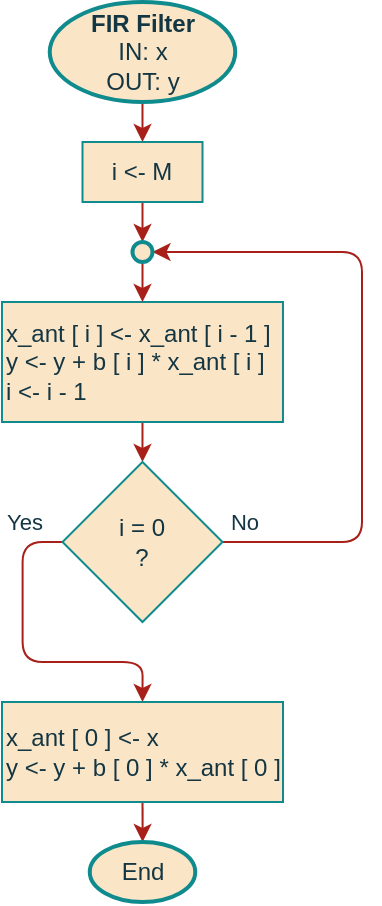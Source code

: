<mxfile version="17.4.4" type="device" pages="3"><diagram id="Ro4ExP0SekAfDG4Tnb9C" name="FIRfilter"><mxGraphModel dx="1038" dy="528" grid="1" gridSize="10" guides="1" tooltips="1" connect="1" arrows="1" fold="1" page="1" pageScale="1" pageWidth="827" pageHeight="1169" background="none" math="0" shadow="0"><root><mxCell id="0"/><mxCell id="1" parent="0"/><mxCell id="DlwY01nc93SmX8Gi4eVP-18" style="edgeStyle=orthogonalEdgeStyle;curved=0;rounded=1;sketch=0;orthogonalLoop=1;jettySize=auto;html=1;exitX=0.5;exitY=1;exitDx=0;exitDy=0;exitPerimeter=0;entryX=0.5;entryY=0;entryDx=0;entryDy=0;fontColor=#143642;strokeColor=#A8201A;fillColor=#FAE5C7;" parent="1" source="DlwY01nc93SmX8Gi4eVP-1" target="DlwY01nc93SmX8Gi4eVP-7" edge="1"><mxGeometry relative="1" as="geometry"/></mxCell><mxCell id="DlwY01nc93SmX8Gi4eVP-1" value="&lt;div&gt; &lt;b&gt;FIR Filter&lt;/b&gt;&lt;/div&gt;&lt;div&gt;IN: x&lt;/div&gt;&lt;div&gt;OUT: y&lt;br&gt;&lt;/div&gt;" style="strokeWidth=2;html=1;shape=mxgraph.flowchart.start_2;whiteSpace=wrap;fillColor=#FAE5C7;strokeColor=#0F8B8D;fontColor=#143642;" parent="1" vertex="1"><mxGeometry x="383.87" y="30" width="92.75" height="50" as="geometry"/></mxCell><mxCell id="DlwY01nc93SmX8Gi4eVP-8" style="edgeStyle=orthogonalEdgeStyle;curved=0;rounded=1;sketch=0;orthogonalLoop=1;jettySize=auto;html=1;exitX=0.5;exitY=1;exitDx=0;exitDy=0;entryX=0.5;entryY=0;entryDx=0;entryDy=0;fontColor=#143642;strokeColor=#A8201A;fillColor=#FAE5C7;" parent="1" source="DlwY01nc93SmX8Gi4eVP-4" target="DlwY01nc93SmX8Gi4eVP-6" edge="1"><mxGeometry relative="1" as="geometry"/></mxCell><mxCell id="DlwY01nc93SmX8Gi4eVP-4" value="&lt;div&gt;x_ant [ i ] &amp;lt;- x_ant [ i - 1 ]&lt;/div&gt;&lt;div&gt;y &amp;lt;- y + b [ i ] * x_ant [ i ]&lt;/div&gt;&lt;div&gt;i &amp;lt;- i - 1&lt;br&gt;&lt;/div&gt;" style="rounded=0;whiteSpace=wrap;html=1;sketch=0;fontColor=#143642;strokeColor=#0F8B8D;fillColor=#FAE5C7;align=left;" parent="1" vertex="1"><mxGeometry x="359.99" y="180" width="140.5" height="60" as="geometry"/></mxCell><mxCell id="DlwY01nc93SmX8Gi4eVP-12" style="edgeStyle=orthogonalEdgeStyle;curved=0;rounded=1;sketch=0;orthogonalLoop=1;jettySize=auto;html=1;exitX=1;exitY=0.5;exitDx=0;exitDy=0;entryX=1;entryY=0.5;entryDx=0;entryDy=0;entryPerimeter=0;fontColor=#143642;strokeColor=#A8201A;fillColor=#FAE5C7;" parent="1" source="DlwY01nc93SmX8Gi4eVP-6" target="DlwY01nc93SmX8Gi4eVP-9" edge="1"><mxGeometry relative="1" as="geometry"><Array as="points"><mxPoint x="540" y="300"/><mxPoint x="540" y="155"/></Array></mxGeometry></mxCell><mxCell id="DlwY01nc93SmX8Gi4eVP-14" value="No" style="edgeLabel;html=1;align=center;verticalAlign=middle;resizable=0;points=[];fontColor=#143642;" parent="DlwY01nc93SmX8Gi4eVP-12" vertex="1" connectable="0"><mxGeometry x="-0.938" y="-3" relative="1" as="geometry"><mxPoint y="-13" as="offset"/></mxGeometry></mxCell><mxCell id="DlwY01nc93SmX8Gi4eVP-16" style="edgeStyle=orthogonalEdgeStyle;curved=0;rounded=1;sketch=0;orthogonalLoop=1;jettySize=auto;html=1;exitX=0;exitY=0.5;exitDx=0;exitDy=0;entryX=0.5;entryY=0;entryDx=0;entryDy=0;fontColor=#143642;strokeColor=#A8201A;fillColor=#FAE5C7;" parent="1" source="DlwY01nc93SmX8Gi4eVP-6" target="DlwY01nc93SmX8Gi4eVP-15" edge="1"><mxGeometry relative="1" as="geometry"/></mxCell><mxCell id="DlwY01nc93SmX8Gi4eVP-17" value="Yes" style="edgeLabel;html=1;align=center;verticalAlign=middle;resizable=0;points=[];fontColor=#143642;" parent="DlwY01nc93SmX8Gi4eVP-16" vertex="1" connectable="0"><mxGeometry x="-0.649" y="-2" relative="1" as="geometry"><mxPoint x="2" y="-18" as="offset"/></mxGeometry></mxCell><mxCell id="DlwY01nc93SmX8Gi4eVP-6" value="&lt;div&gt;i = 0&lt;/div&gt;&lt;div&gt;?&lt;br&gt;&lt;/div&gt;" style="rhombus;whiteSpace=wrap;html=1;rounded=0;sketch=0;fontColor=#143642;strokeColor=#0F8B8D;fillColor=#FAE5C7;" parent="1" vertex="1"><mxGeometry x="390.25" y="260" width="80" height="80" as="geometry"/></mxCell><mxCell id="DlwY01nc93SmX8Gi4eVP-10" style="edgeStyle=orthogonalEdgeStyle;curved=0;rounded=1;sketch=0;orthogonalLoop=1;jettySize=auto;html=1;exitX=0.5;exitY=1;exitDx=0;exitDy=0;entryX=0.5;entryY=0;entryDx=0;entryDy=0;entryPerimeter=0;fontColor=#143642;strokeColor=#A8201A;fillColor=#FAE5C7;" parent="1" source="DlwY01nc93SmX8Gi4eVP-7" target="DlwY01nc93SmX8Gi4eVP-9" edge="1"><mxGeometry relative="1" as="geometry"/></mxCell><mxCell id="DlwY01nc93SmX8Gi4eVP-7" value="i &amp;lt;- M" style="rounded=0;whiteSpace=wrap;html=1;sketch=0;fontColor=#143642;strokeColor=#0F8B8D;fillColor=#FAE5C7;align=center;" parent="1" vertex="1"><mxGeometry x="400.25" y="100" width="60" height="30" as="geometry"/></mxCell><mxCell id="DlwY01nc93SmX8Gi4eVP-11" style="edgeStyle=orthogonalEdgeStyle;curved=0;rounded=1;sketch=0;orthogonalLoop=1;jettySize=auto;html=1;exitX=0.5;exitY=1;exitDx=0;exitDy=0;exitPerimeter=0;entryX=0.5;entryY=0;entryDx=0;entryDy=0;fontColor=#143642;strokeColor=#A8201A;fillColor=#FAE5C7;" parent="1" source="DlwY01nc93SmX8Gi4eVP-9" target="DlwY01nc93SmX8Gi4eVP-4" edge="1"><mxGeometry relative="1" as="geometry"/></mxCell><mxCell id="DlwY01nc93SmX8Gi4eVP-9" value="" style="strokeWidth=2;html=1;shape=mxgraph.flowchart.start_2;whiteSpace=wrap;fillColor=#FAE5C7;strokeColor=#0F8B8D;fontColor=#143642;" parent="1" vertex="1"><mxGeometry x="425.25" y="150" width="10" height="10" as="geometry"/></mxCell><mxCell id="DlwY01nc93SmX8Gi4eVP-20" style="edgeStyle=orthogonalEdgeStyle;curved=0;rounded=1;sketch=0;orthogonalLoop=1;jettySize=auto;html=1;exitX=0.5;exitY=1;exitDx=0;exitDy=0;fontColor=#143642;strokeColor=#A8201A;fillColor=#FAE5C7;" parent="1" source="DlwY01nc93SmX8Gi4eVP-15" target="DlwY01nc93SmX8Gi4eVP-19" edge="1"><mxGeometry relative="1" as="geometry"/></mxCell><mxCell id="DlwY01nc93SmX8Gi4eVP-15" value="&lt;div&gt;x_ant [ 0 ] &amp;lt;- x&lt;/div&gt;&lt;div&gt;y &amp;lt;- y + b [ 0 ] * x_ant [ 0 ]&lt;/div&gt;" style="rounded=0;whiteSpace=wrap;html=1;sketch=0;fontColor=#143642;strokeColor=#0F8B8D;fillColor=#FAE5C7;align=left;" parent="1" vertex="1"><mxGeometry x="360" y="380" width="140.5" height="50" as="geometry"/></mxCell><mxCell id="DlwY01nc93SmX8Gi4eVP-19" value="End" style="strokeWidth=2;html=1;shape=mxgraph.flowchart.start_2;whiteSpace=wrap;fillColor=#FAE5C7;strokeColor=#0F8B8D;fontColor=#143642;" parent="1" vertex="1"><mxGeometry x="403.88" y="450" width="52.75" height="30" as="geometry"/></mxCell></root></mxGraphModel></diagram><diagram id="7SFUB5bkdf7_vC3xnZ1b" name="FSMfilters"><mxGraphModel dx="611" dy="311" grid="1" gridSize="10" guides="1" tooltips="1" connect="1" arrows="1" fold="1" page="1" pageScale="1" pageWidth="827" pageHeight="1169" background="none" math="0" shadow="0"><root><mxCell id="0"/><mxCell id="1" parent="0"/><mxCell id="If2rzzsYL4TSkbhQSK2T-15" value="&lt;div&gt;&lt;b&gt;IDLE&lt;/b&gt;&lt;/div&gt;&lt;div&gt;&lt;b&gt;&lt;br&gt;&lt;/b&gt;&lt;/div&gt;&lt;div&gt;Filter_EN = 0&lt;br&gt;&lt;/div&gt;&lt;div&gt;HDMI_EN = 0&lt;b&gt;&lt;/b&gt;&lt;/div&gt;" style="ellipse;whiteSpace=wrap;html=1;aspect=fixed;fillColor=#FAE5C7;strokeColor=#0F8B8D;fontColor=#143642;fontSize=9;" vertex="1" parent="1"><mxGeometry x="280" y="120" width="80" height="80" as="geometry"/></mxCell><mxCell id="If2rzzsYL4TSkbhQSK2T-16" value="&lt;div&gt;&lt;b&gt;CALC_FILTER&lt;/b&gt;&lt;/div&gt;&lt;div&gt;&lt;b&gt;&lt;br&gt;&lt;/b&gt;&lt;/div&gt;&lt;div&gt;&lt;b&gt;&lt;br&gt;&lt;/b&gt;&lt;/div&gt;&lt;div&gt;Filter_EN = 1&lt;b&gt;&lt;br&gt;&lt;/b&gt;&lt;/div&gt;" style="ellipse;whiteSpace=wrap;html=1;aspect=fixed;fillColor=#FAE5C7;strokeColor=#0F8B8D;fontColor=#143642;fontSize=9;" vertex="1" parent="1"><mxGeometry x="440" y="120" width="80" height="80" as="geometry"/></mxCell><mxCell id="If2rzzsYL4TSkbhQSK2T-17" value="&lt;div style=&quot;font-size: 9px&quot;&gt;&lt;b&gt;TO_HDMI&lt;/b&gt;&lt;/div&gt;&lt;div style=&quot;font-size: 9px&quot;&gt;&lt;br&gt;&lt;/div&gt;&lt;div style=&quot;font-size: 9px&quot;&gt;&lt;br&gt;&lt;/div&gt;&lt;div style=&quot;font-size: 9px&quot;&gt;Filter_EN = 0&lt;br&gt;&lt;/div&gt;&lt;div style=&quot;font-size: 9px&quot;&gt;HDMI_EN = 1&lt;br style=&quot;font-size: 9px&quot;&gt;&lt;/div&gt;" style="ellipse;whiteSpace=wrap;html=1;aspect=fixed;fillColor=#FAE5C7;strokeColor=#0F8B8D;fontColor=#143642;fontSize=9;" vertex="1" parent="1"><mxGeometry x="360" y="240" width="80" height="80" as="geometry"/></mxCell><mxCell id="If2rzzsYL4TSkbhQSK2T-18" value="" style="endArrow=classic;html=1;sketch=0;fontColor=#143642;strokeColor=#A8201A;fillColor=#FAE5C7;curved=1;exitX=1;exitY=0;exitDx=0;exitDy=0;entryX=0;entryY=0;entryDx=0;entryDy=0;" edge="1" parent="1" source="If2rzzsYL4TSkbhQSK2T-15" target="If2rzzsYL4TSkbhQSK2T-16"><mxGeometry width="50" height="50" relative="1" as="geometry"><mxPoint x="400" y="250" as="sourcePoint"/><mxPoint x="450" y="200" as="targetPoint"/><Array as="points"><mxPoint x="400" y="100"/></Array></mxGeometry></mxCell><mxCell id="If2rzzsYL4TSkbhQSK2T-19" value="EOC" style="edgeLabel;html=1;align=center;verticalAlign=middle;resizable=0;points=[];fontSize=9;fontColor=#143642;" vertex="1" connectable="0" parent="If2rzzsYL4TSkbhQSK2T-18"><mxGeometry x="0.124" y="-11" relative="1" as="geometry"><mxPoint y="-8" as="offset"/></mxGeometry></mxCell><mxCell id="If2rzzsYL4TSkbhQSK2T-20" value="" style="endArrow=classic;html=1;sketch=0;fontColor=#143642;strokeColor=#A8201A;fillColor=#FAE5C7;curved=1;exitX=0.5;exitY=1;exitDx=0;exitDy=0;entryX=1;entryY=0.5;entryDx=0;entryDy=0;" edge="1" parent="1" source="If2rzzsYL4TSkbhQSK2T-16" target="If2rzzsYL4TSkbhQSK2T-17"><mxGeometry width="50" height="50" relative="1" as="geometry"><mxPoint x="400.002" y="255.858" as="sourcePoint"/><mxPoint x="531.718" y="255.858" as="targetPoint"/><Array as="points"><mxPoint x="490" y="250"/></Array></mxGeometry></mxCell><mxCell id="If2rzzsYL4TSkbhQSK2T-21" value="Data Tx" style="endArrow=classic;html=1;sketch=0;fontColor=#143642;strokeColor=#A8201A;fillColor=#FAE5C7;curved=1;exitX=0;exitY=0.5;exitDx=0;exitDy=0;entryX=0.5;entryY=1;entryDx=0;entryDy=0;fontSize=9;" edge="1" parent="1" source="If2rzzsYL4TSkbhQSK2T-17" target="If2rzzsYL4TSkbhQSK2T-15"><mxGeometry y="10" width="50" height="50" relative="1" as="geometry"><mxPoint x="470" y="210" as="sourcePoint"/><mxPoint x="430" y="270" as="targetPoint"/><Array as="points"><mxPoint x="320" y="250"/></Array><mxPoint as="offset"/></mxGeometry></mxCell><mxCell id="If2rzzsYL4TSkbhQSK2T-22" value="" style="endArrow=classic;html=1;sketch=0;fontColor=#143642;strokeColor=#A8201A;fillColor=#FAE5C7;curved=1;exitX=0;exitY=0;exitDx=0;exitDy=0;entryX=0.5;entryY=0;entryDx=0;entryDy=0;" edge="1" parent="1" source="If2rzzsYL4TSkbhQSK2T-15" target="If2rzzsYL4TSkbhQSK2T-15"><mxGeometry width="50" height="50" relative="1" as="geometry"><mxPoint x="320" y="160" as="sourcePoint"/><mxPoint x="280" y="220" as="targetPoint"/><Array as="points"><mxPoint x="280" y="80"/></Array></mxGeometry></mxCell><mxCell id="If2rzzsYL4TSkbhQSK2T-23" value="EOC" style="edgeLabel;html=1;align=center;verticalAlign=middle;resizable=0;points=[];fontSize=9;fontColor=#143642;" vertex="1" connectable="0" parent="If2rzzsYL4TSkbhQSK2T-22"><mxGeometry x="-0.425" y="-3" relative="1" as="geometry"><mxPoint x="6" y="-6" as="offset"/></mxGeometry></mxCell><mxCell id="If2rzzsYL4TSkbhQSK2T-24" value="" style="ellipse;whiteSpace=wrap;html=1;aspect=fixed;rounded=0;sketch=0;fontColor=#143642;strokeColor=#000000;fillColor=#000000;" vertex="1" parent="1"><mxGeometry x="210" y="70" width="20" height="20" as="geometry"/></mxCell><mxCell id="If2rzzsYL4TSkbhQSK2T-25" value="" style="endArrow=classic;html=1;sketch=0;fontColor=#143642;strokeColor=#A8201A;fillColor=#FAE5C7;curved=1;exitX=0.5;exitY=1;exitDx=0;exitDy=0;entryX=0;entryY=0.5;entryDx=0;entryDy=0;" edge="1" parent="1" source="If2rzzsYL4TSkbhQSK2T-24" target="If2rzzsYL4TSkbhQSK2T-15"><mxGeometry width="50" height="50" relative="1" as="geometry"><mxPoint x="390" y="270" as="sourcePoint"/><mxPoint x="350" y="210" as="targetPoint"/><Array as="points"><mxPoint x="230" y="140"/><mxPoint x="280" y="160"/></Array></mxGeometry></mxCell><mxCell id="If2rzzsYL4TSkbhQSK2T-26" value="" style="endArrow=none;html=1;sketch=0;fontSize=9;fontColor=#143642;strokeColor=#143642;fillColor=#FAE5C7;curved=1;" edge="1" parent="1"><mxGeometry width="50" height="50" relative="1" as="geometry"><mxPoint x="286" y="88.76" as="sourcePoint"/><mxPoint x="304" y="88.76" as="targetPoint"/></mxGeometry></mxCell><mxCell id="suaArVirQW4eA9Rxh0bi-1" value="" style="endArrow=classic;html=1;sketch=0;fontColor=#143642;strokeColor=#A8201A;fillColor=#FAE5C7;curved=1;exitX=0.5;exitY=1;exitDx=0;exitDy=0;entryX=0;entryY=1;entryDx=0;entryDy=0;" edge="1" parent="1" source="If2rzzsYL4TSkbhQSK2T-17" target="If2rzzsYL4TSkbhQSK2T-17"><mxGeometry width="50" height="50" relative="1" as="geometry"><mxPoint x="301.716" y="331.716" as="sourcePoint"/><mxPoint x="330" y="320" as="targetPoint"/><Array as="points"><mxPoint x="370" y="370"/></Array></mxGeometry></mxCell><mxCell id="suaArVirQW4eA9Rxh0bi-2" value="Data Tx" style="edgeLabel;html=1;align=center;verticalAlign=middle;resizable=0;points=[];fontSize=9;fontColor=#143642;" vertex="1" connectable="0" parent="suaArVirQW4eA9Rxh0bi-1"><mxGeometry x="-0.425" y="-3" relative="1" as="geometry"><mxPoint x="-4" y="7" as="offset"/></mxGeometry></mxCell><mxCell id="suaArVirQW4eA9Rxh0bi-3" value="" style="endArrow=none;html=1;sketch=0;fontSize=9;fontColor=#143642;strokeColor=#143642;fillColor=#FAE5C7;curved=1;" edge="1" parent="1"><mxGeometry width="50" height="50" relative="1" as="geometry"><mxPoint x="361" y="350.0" as="sourcePoint"/><mxPoint x="392" y="350" as="targetPoint"/></mxGeometry></mxCell></root></mxGraphModel></diagram><diagram name="CalcFilter" id="QENYi-4EcgQk3QoXT_W3"><mxGraphModel dx="903" dy="459" grid="1" gridSize="10" guides="1" tooltips="1" connect="1" arrows="1" fold="1" page="1" pageScale="1" pageWidth="827" pageHeight="1169" background="none" math="0" shadow="0"><root><mxCell id="KoAY1fF6XaBKvtF6ee-C-0"/><mxCell id="KoAY1fF6XaBKvtF6ee-C-1" parent="KoAY1fF6XaBKvtF6ee-C-0"/><mxCell id="KoAY1fF6XaBKvtF6ee-C-2" style="edgeStyle=orthogonalEdgeStyle;curved=0;rounded=1;sketch=0;orthogonalLoop=1;jettySize=auto;html=1;exitX=0.5;exitY=1;exitDx=0;exitDy=0;exitPerimeter=0;entryX=0.5;entryY=0;entryDx=0;entryDy=0;fontColor=#143642;strokeColor=#A8201A;fillColor=#FAE5C7;labelBackgroundColor=#DAD2D8;entryPerimeter=0;" edge="1" parent="KoAY1fF6XaBKvtF6ee-C-1" source="KoAY1fF6XaBKvtF6ee-C-3"><mxGeometry relative="1" as="geometry"><mxPoint x="430.0" y="140" as="targetPoint"/></mxGeometry></mxCell><mxCell id="KoAY1fF6XaBKvtF6ee-C-3" value="&lt;b&gt;FSMfilters&lt;/b&gt;" style="strokeWidth=2;html=1;shape=mxgraph.flowchart.start_2;whiteSpace=wrap;fillColor=#FAE5C7;strokeColor=#0F8B8D;fontColor=#143642;" vertex="1" parent="KoAY1fF6XaBKvtF6ee-C-1"><mxGeometry x="383.87" y="70" width="92.75" height="50" as="geometry"/></mxCell><mxCell id="r1IDjxWg8dnEJeXYZrZV-1" style="edgeStyle=orthogonalEdgeStyle;curved=0;rounded=1;sketch=0;orthogonalLoop=1;jettySize=auto;html=1;exitX=1;exitY=0.5;exitDx=0;exitDy=0;entryX=1;entryY=0.5;entryDx=0;entryDy=0;entryPerimeter=0;fontColor=#143642;strokeColor=#A8201A;fillColor=#FAE5C7;" edge="1" parent="KoAY1fF6XaBKvtF6ee-C-1" source="KoAY1fF6XaBKvtF6ee-C-10" target="v-r7gqtM0O9oR5nvSiYz-5"><mxGeometry relative="1" as="geometry"><mxPoint x="443.0" y="150" as="targetPoint"/><Array as="points"><mxPoint x="500" y="220"/><mxPoint x="500" y="150"/></Array></mxGeometry></mxCell><mxCell id="v-r7gqtM0O9oR5nvSiYz-6" value="Yes" style="edgeLabel;html=1;align=center;verticalAlign=middle;resizable=0;points=[];fontColor=#143642;" vertex="1" connectable="0" parent="r1IDjxWg8dnEJeXYZrZV-1"><mxGeometry x="-0.906" y="3" relative="1" as="geometry"><mxPoint x="2" y="-7" as="offset"/></mxGeometry></mxCell><mxCell id="r1IDjxWg8dnEJeXYZrZV-2" value="No" style="edgeStyle=orthogonalEdgeStyle;curved=0;rounded=1;sketch=0;orthogonalLoop=1;jettySize=auto;html=1;exitX=0;exitY=0.5;exitDx=0;exitDy=0;entryX=0.5;entryY=0;entryDx=0;entryDy=0;fontColor=#143642;strokeColor=#A8201A;fillColor=#FAE5C7;" edge="1" parent="KoAY1fF6XaBKvtF6ee-C-1" source="KoAY1fF6XaBKvtF6ee-C-10" target="dyyzhZzE3SedVAcj5UYO-2"><mxGeometry x="-0.872" y="-10" relative="1" as="geometry"><mxPoint as="offset"/></mxGeometry></mxCell><mxCell id="KoAY1fF6XaBKvtF6ee-C-10" value="&lt;div&gt;EOC= 0&lt;/div&gt;&lt;div&gt;?&lt;br&gt;&lt;/div&gt;" style="rhombus;whiteSpace=wrap;html=1;rounded=0;sketch=0;fontColor=#143642;strokeColor=#0F8B8D;fillColor=#FAE5C7;" vertex="1" parent="KoAY1fF6XaBKvtF6ee-C-1"><mxGeometry x="390.25" y="180" width="80" height="80" as="geometry"/></mxCell><mxCell id="KoAY1fF6XaBKvtF6ee-C-13" style="edgeStyle=orthogonalEdgeStyle;curved=0;rounded=1;sketch=0;orthogonalLoop=1;jettySize=auto;html=1;exitX=0.5;exitY=1;exitDx=0;exitDy=0;exitPerimeter=0;entryX=0.5;entryY=0;entryDx=0;entryDy=0;fontColor=#143642;strokeColor=#A8201A;fillColor=#FAE5C7;labelBackgroundColor=#DAD2D8;" edge="1" parent="KoAY1fF6XaBKvtF6ee-C-1"><mxGeometry relative="1" as="geometry"><mxPoint x="430.0" y="160" as="sourcePoint"/><mxPoint x="430.24" y="180" as="targetPoint"/></mxGeometry></mxCell><mxCell id="v-r7gqtM0O9oR5nvSiYz-3" value="Returns &lt;i&gt;y&lt;/i&gt;" style="edgeStyle=orthogonalEdgeStyle;curved=0;rounded=1;sketch=0;orthogonalLoop=1;jettySize=auto;html=1;exitX=0.5;exitY=1;exitDx=0;exitDy=0;entryX=0.5;entryY=0;entryDx=0;entryDy=0;fontColor=#143642;strokeColor=#A8201A;fillColor=#FAE5C7;" edge="1" parent="KoAY1fF6XaBKvtF6ee-C-1" source="dyyzhZzE3SedVAcj5UYO-2" target="v-r7gqtM0O9oR5nvSiYz-1"><mxGeometry relative="1" as="geometry"/></mxCell><mxCell id="dyyzhZzE3SedVAcj5UYO-2" value="&lt;b&gt;FIRfilter&lt;/b&gt;(&lt;i&gt;x&lt;/i&gt;)" style="shape=process;whiteSpace=wrap;html=1;backgroundOutline=1;rounded=0;labelBackgroundColor=none;sketch=0;fontColor=#143642;strokeColor=#0F8B8D;fillColor=#FAE5C7;" vertex="1" parent="KoAY1fF6XaBKvtF6ee-C-1"><mxGeometry x="370" y="300" width="120" height="40" as="geometry"/></mxCell><mxCell id="v-r7gqtM0O9oR5nvSiYz-4" style="edgeStyle=orthogonalEdgeStyle;curved=0;rounded=1;sketch=0;orthogonalLoop=1;jettySize=auto;html=1;exitX=0.5;exitY=1;exitDx=0;exitDy=0;fontColor=#143642;strokeColor=#A8201A;fillColor=#FAE5C7;entryX=1;entryY=0;entryDx=0;entryDy=0;" edge="1" parent="KoAY1fF6XaBKvtF6ee-C-1" source="v-r7gqtM0O9oR5nvSiYz-1" target="v-r7gqtM0O9oR5nvSiYz-5"><mxGeometry relative="1" as="geometry"><mxPoint x="450" y="140" as="targetPoint"/><Array as="points"><mxPoint x="430" y="440"/><mxPoint x="510" y="440"/><mxPoint x="510" y="143"/></Array></mxGeometry></mxCell><mxCell id="v-r7gqtM0O9oR5nvSiYz-1" value="&lt;b&gt;SendToHDMI&lt;/b&gt;(&lt;i&gt;y&lt;/i&gt;)" style="shape=process;whiteSpace=wrap;html=1;backgroundOutline=1;rounded=0;labelBackgroundColor=none;sketch=0;fontColor=#143642;strokeColor=#0F8B8D;fillColor=#FAE5C7;" vertex="1" parent="KoAY1fF6XaBKvtF6ee-C-1"><mxGeometry x="370.25" y="380" width="120" height="40" as="geometry"/></mxCell><mxCell id="v-r7gqtM0O9oR5nvSiYz-5" value="" style="ellipse;whiteSpace=wrap;html=1;aspect=fixed;rounded=0;labelBackgroundColor=none;sketch=0;fontColor=#143642;strokeColor=#0F8B8D;fillColor=#FAE5C7;" vertex="1" parent="KoAY1fF6XaBKvtF6ee-C-1"><mxGeometry x="420" y="140" width="20" height="20" as="geometry"/></mxCell></root></mxGraphModel></diagram></mxfile>